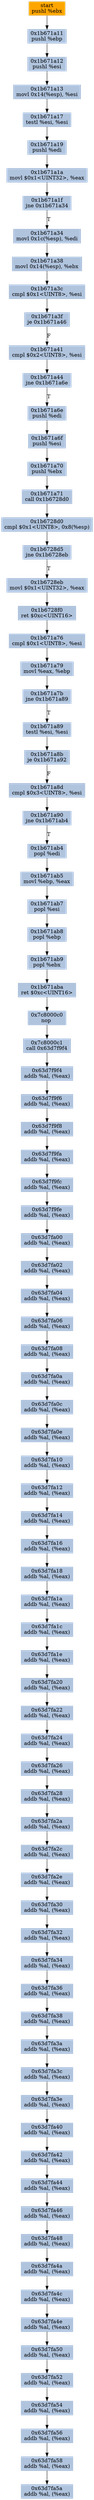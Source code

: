 digraph G {
node[shape=rectangle,style=filled,fillcolor=lightsteelblue,color=lightsteelblue]
bgcolor="transparent"
a0x1b671a10pushl_ebx[label="start\npushl %ebx",color="lightgrey",fillcolor="orange"];
a0x1b671a11pushl_ebp[label="0x1b671a11\npushl %ebp"];
a0x1b671a12pushl_esi[label="0x1b671a12\npushl %esi"];
a0x1b671a13movl_0x14esp__esi[label="0x1b671a13\nmovl 0x14(%esp), %esi"];
a0x1b671a17testl_esi_esi[label="0x1b671a17\ntestl %esi, %esi"];
a0x1b671a19pushl_edi[label="0x1b671a19\npushl %edi"];
a0x1b671a1amovl_0x1UINT32_eax[label="0x1b671a1a\nmovl $0x1<UINT32>, %eax"];
a0x1b671a1fjne_0x1b671a34[label="0x1b671a1f\njne 0x1b671a34"];
a0x1b671a34movl_0x1cesp__edi[label="0x1b671a34\nmovl 0x1c(%esp), %edi"];
a0x1b671a38movl_0x14esp__ebx[label="0x1b671a38\nmovl 0x14(%esp), %ebx"];
a0x1b671a3ccmpl_0x1UINT8_esi[label="0x1b671a3c\ncmpl $0x1<UINT8>, %esi"];
a0x1b671a3fje_0x1b671a46[label="0x1b671a3f\nje 0x1b671a46"];
a0x1b671a41cmpl_0x2UINT8_esi[label="0x1b671a41\ncmpl $0x2<UINT8>, %esi"];
a0x1b671a44jne_0x1b671a6e[label="0x1b671a44\njne 0x1b671a6e"];
a0x1b671a6epushl_edi[label="0x1b671a6e\npushl %edi"];
a0x1b671a6fpushl_esi[label="0x1b671a6f\npushl %esi"];
a0x1b671a70pushl_ebx[label="0x1b671a70\npushl %ebx"];
a0x1b671a71call_0x1b6728d0[label="0x1b671a71\ncall 0x1b6728d0"];
a0x1b6728d0cmpl_0x1UINT8_0x8esp_[label="0x1b6728d0\ncmpl $0x1<UINT8>, 0x8(%esp)"];
a0x1b6728d5jne_0x1b6728eb[label="0x1b6728d5\njne 0x1b6728eb"];
a0x1b6728ebmovl_0x1UINT32_eax[label="0x1b6728eb\nmovl $0x1<UINT32>, %eax"];
a0x1b6728f0ret_0xcUINT16[label="0x1b6728f0\nret $0xc<UINT16>"];
a0x1b671a76cmpl_0x1UINT8_esi[label="0x1b671a76\ncmpl $0x1<UINT8>, %esi"];
a0x1b671a79movl_eax_ebp[label="0x1b671a79\nmovl %eax, %ebp"];
a0x1b671a7bjne_0x1b671a89[label="0x1b671a7b\njne 0x1b671a89"];
a0x1b671a89testl_esi_esi[label="0x1b671a89\ntestl %esi, %esi"];
a0x1b671a8bje_0x1b671a92[label="0x1b671a8b\nje 0x1b671a92"];
a0x1b671a8dcmpl_0x3UINT8_esi[label="0x1b671a8d\ncmpl $0x3<UINT8>, %esi"];
a0x1b671a90jne_0x1b671ab4[label="0x1b671a90\njne 0x1b671ab4"];
a0x1b671ab4popl_edi[label="0x1b671ab4\npopl %edi"];
a0x1b671ab5movl_ebp_eax[label="0x1b671ab5\nmovl %ebp, %eax"];
a0x1b671ab7popl_esi[label="0x1b671ab7\npopl %esi"];
a0x1b671ab8popl_ebp[label="0x1b671ab8\npopl %ebp"];
a0x1b671ab9popl_ebx[label="0x1b671ab9\npopl %ebx"];
a0x1b671abaret_0xcUINT16[label="0x1b671aba\nret $0xc<UINT16>"];
a0x7c8000c0nop_[label="0x7c8000c0\nnop "];
a0x7c8000c1call_0x63d7f9f4[label="0x7c8000c1\ncall 0x63d7f9f4"];
a0x63d7f9f4addb_al_eax_[label="0x63d7f9f4\naddb %al, (%eax)"];
a0x63d7f9f6addb_al_eax_[label="0x63d7f9f6\naddb %al, (%eax)"];
a0x63d7f9f8addb_al_eax_[label="0x63d7f9f8\naddb %al, (%eax)"];
a0x63d7f9faaddb_al_eax_[label="0x63d7f9fa\naddb %al, (%eax)"];
a0x63d7f9fcaddb_al_eax_[label="0x63d7f9fc\naddb %al, (%eax)"];
a0x63d7f9feaddb_al_eax_[label="0x63d7f9fe\naddb %al, (%eax)"];
a0x63d7fa00addb_al_eax_[label="0x63d7fa00\naddb %al, (%eax)"];
a0x63d7fa02addb_al_eax_[label="0x63d7fa02\naddb %al, (%eax)"];
a0x63d7fa04addb_al_eax_[label="0x63d7fa04\naddb %al, (%eax)"];
a0x63d7fa06addb_al_eax_[label="0x63d7fa06\naddb %al, (%eax)"];
a0x63d7fa08addb_al_eax_[label="0x63d7fa08\naddb %al, (%eax)"];
a0x63d7fa0aaddb_al_eax_[label="0x63d7fa0a\naddb %al, (%eax)"];
a0x63d7fa0caddb_al_eax_[label="0x63d7fa0c\naddb %al, (%eax)"];
a0x63d7fa0eaddb_al_eax_[label="0x63d7fa0e\naddb %al, (%eax)"];
a0x63d7fa10addb_al_eax_[label="0x63d7fa10\naddb %al, (%eax)"];
a0x63d7fa12addb_al_eax_[label="0x63d7fa12\naddb %al, (%eax)"];
a0x63d7fa14addb_al_eax_[label="0x63d7fa14\naddb %al, (%eax)"];
a0x63d7fa16addb_al_eax_[label="0x63d7fa16\naddb %al, (%eax)"];
a0x63d7fa18addb_al_eax_[label="0x63d7fa18\naddb %al, (%eax)"];
a0x63d7fa1aaddb_al_eax_[label="0x63d7fa1a\naddb %al, (%eax)"];
a0x63d7fa1caddb_al_eax_[label="0x63d7fa1c\naddb %al, (%eax)"];
a0x63d7fa1eaddb_al_eax_[label="0x63d7fa1e\naddb %al, (%eax)"];
a0x63d7fa20addb_al_eax_[label="0x63d7fa20\naddb %al, (%eax)"];
a0x63d7fa22addb_al_eax_[label="0x63d7fa22\naddb %al, (%eax)"];
a0x63d7fa24addb_al_eax_[label="0x63d7fa24\naddb %al, (%eax)"];
a0x63d7fa26addb_al_eax_[label="0x63d7fa26\naddb %al, (%eax)"];
a0x63d7fa28addb_al_eax_[label="0x63d7fa28\naddb %al, (%eax)"];
a0x63d7fa2aaddb_al_eax_[label="0x63d7fa2a\naddb %al, (%eax)"];
a0x63d7fa2caddb_al_eax_[label="0x63d7fa2c\naddb %al, (%eax)"];
a0x63d7fa2eaddb_al_eax_[label="0x63d7fa2e\naddb %al, (%eax)"];
a0x63d7fa30addb_al_eax_[label="0x63d7fa30\naddb %al, (%eax)"];
a0x63d7fa32addb_al_eax_[label="0x63d7fa32\naddb %al, (%eax)"];
a0x63d7fa34addb_al_eax_[label="0x63d7fa34\naddb %al, (%eax)"];
a0x63d7fa36addb_al_eax_[label="0x63d7fa36\naddb %al, (%eax)"];
a0x63d7fa38addb_al_eax_[label="0x63d7fa38\naddb %al, (%eax)"];
a0x63d7fa3aaddb_al_eax_[label="0x63d7fa3a\naddb %al, (%eax)"];
a0x63d7fa3caddb_al_eax_[label="0x63d7fa3c\naddb %al, (%eax)"];
a0x63d7fa3eaddb_al_eax_[label="0x63d7fa3e\naddb %al, (%eax)"];
a0x63d7fa40addb_al_eax_[label="0x63d7fa40\naddb %al, (%eax)"];
a0x63d7fa42addb_al_eax_[label="0x63d7fa42\naddb %al, (%eax)"];
a0x63d7fa44addb_al_eax_[label="0x63d7fa44\naddb %al, (%eax)"];
a0x63d7fa46addb_al_eax_[label="0x63d7fa46\naddb %al, (%eax)"];
a0x63d7fa48addb_al_eax_[label="0x63d7fa48\naddb %al, (%eax)"];
a0x63d7fa4aaddb_al_eax_[label="0x63d7fa4a\naddb %al, (%eax)"];
a0x63d7fa4caddb_al_eax_[label="0x63d7fa4c\naddb %al, (%eax)"];
a0x63d7fa4eaddb_al_eax_[label="0x63d7fa4e\naddb %al, (%eax)"];
a0x63d7fa50addb_al_eax_[label="0x63d7fa50\naddb %al, (%eax)"];
a0x63d7fa52addb_al_eax_[label="0x63d7fa52\naddb %al, (%eax)"];
a0x63d7fa54addb_al_eax_[label="0x63d7fa54\naddb %al, (%eax)"];
a0x63d7fa56addb_al_eax_[label="0x63d7fa56\naddb %al, (%eax)"];
a0x63d7fa58addb_al_eax_[label="0x63d7fa58\naddb %al, (%eax)"];
a0x63d7fa5aaddb_al_eax_[label="0x63d7fa5a\naddb %al, (%eax)"];
a0x1b671a10pushl_ebx -> a0x1b671a11pushl_ebp [color="#000000"];
a0x1b671a11pushl_ebp -> a0x1b671a12pushl_esi [color="#000000"];
a0x1b671a12pushl_esi -> a0x1b671a13movl_0x14esp__esi [color="#000000"];
a0x1b671a13movl_0x14esp__esi -> a0x1b671a17testl_esi_esi [color="#000000"];
a0x1b671a17testl_esi_esi -> a0x1b671a19pushl_edi [color="#000000"];
a0x1b671a19pushl_edi -> a0x1b671a1amovl_0x1UINT32_eax [color="#000000"];
a0x1b671a1amovl_0x1UINT32_eax -> a0x1b671a1fjne_0x1b671a34 [color="#000000"];
a0x1b671a1fjne_0x1b671a34 -> a0x1b671a34movl_0x1cesp__edi [color="#000000",label="T"];
a0x1b671a34movl_0x1cesp__edi -> a0x1b671a38movl_0x14esp__ebx [color="#000000"];
a0x1b671a38movl_0x14esp__ebx -> a0x1b671a3ccmpl_0x1UINT8_esi [color="#000000"];
a0x1b671a3ccmpl_0x1UINT8_esi -> a0x1b671a3fje_0x1b671a46 [color="#000000"];
a0x1b671a3fje_0x1b671a46 -> a0x1b671a41cmpl_0x2UINT8_esi [color="#000000",label="F"];
a0x1b671a41cmpl_0x2UINT8_esi -> a0x1b671a44jne_0x1b671a6e [color="#000000"];
a0x1b671a44jne_0x1b671a6e -> a0x1b671a6epushl_edi [color="#000000",label="T"];
a0x1b671a6epushl_edi -> a0x1b671a6fpushl_esi [color="#000000"];
a0x1b671a6fpushl_esi -> a0x1b671a70pushl_ebx [color="#000000"];
a0x1b671a70pushl_ebx -> a0x1b671a71call_0x1b6728d0 [color="#000000"];
a0x1b671a71call_0x1b6728d0 -> a0x1b6728d0cmpl_0x1UINT8_0x8esp_ [color="#000000"];
a0x1b6728d0cmpl_0x1UINT8_0x8esp_ -> a0x1b6728d5jne_0x1b6728eb [color="#000000"];
a0x1b6728d5jne_0x1b6728eb -> a0x1b6728ebmovl_0x1UINT32_eax [color="#000000",label="T"];
a0x1b6728ebmovl_0x1UINT32_eax -> a0x1b6728f0ret_0xcUINT16 [color="#000000"];
a0x1b6728f0ret_0xcUINT16 -> a0x1b671a76cmpl_0x1UINT8_esi [color="#000000"];
a0x1b671a76cmpl_0x1UINT8_esi -> a0x1b671a79movl_eax_ebp [color="#000000"];
a0x1b671a79movl_eax_ebp -> a0x1b671a7bjne_0x1b671a89 [color="#000000"];
a0x1b671a7bjne_0x1b671a89 -> a0x1b671a89testl_esi_esi [color="#000000",label="T"];
a0x1b671a89testl_esi_esi -> a0x1b671a8bje_0x1b671a92 [color="#000000"];
a0x1b671a8bje_0x1b671a92 -> a0x1b671a8dcmpl_0x3UINT8_esi [color="#000000",label="F"];
a0x1b671a8dcmpl_0x3UINT8_esi -> a0x1b671a90jne_0x1b671ab4 [color="#000000"];
a0x1b671a90jne_0x1b671ab4 -> a0x1b671ab4popl_edi [color="#000000",label="T"];
a0x1b671ab4popl_edi -> a0x1b671ab5movl_ebp_eax [color="#000000"];
a0x1b671ab5movl_ebp_eax -> a0x1b671ab7popl_esi [color="#000000"];
a0x1b671ab7popl_esi -> a0x1b671ab8popl_ebp [color="#000000"];
a0x1b671ab8popl_ebp -> a0x1b671ab9popl_ebx [color="#000000"];
a0x1b671ab9popl_ebx -> a0x1b671abaret_0xcUINT16 [color="#000000"];
a0x1b671abaret_0xcUINT16 -> a0x7c8000c0nop_ [color="#000000"];
a0x7c8000c0nop_ -> a0x7c8000c1call_0x63d7f9f4 [color="#000000"];
a0x7c8000c1call_0x63d7f9f4 -> a0x63d7f9f4addb_al_eax_ [color="#000000"];
a0x63d7f9f4addb_al_eax_ -> a0x63d7f9f6addb_al_eax_ [color="#000000"];
a0x63d7f9f6addb_al_eax_ -> a0x63d7f9f8addb_al_eax_ [color="#000000"];
a0x63d7f9f8addb_al_eax_ -> a0x63d7f9faaddb_al_eax_ [color="#000000"];
a0x63d7f9faaddb_al_eax_ -> a0x63d7f9fcaddb_al_eax_ [color="#000000"];
a0x63d7f9fcaddb_al_eax_ -> a0x63d7f9feaddb_al_eax_ [color="#000000"];
a0x63d7f9feaddb_al_eax_ -> a0x63d7fa00addb_al_eax_ [color="#000000"];
a0x63d7fa00addb_al_eax_ -> a0x63d7fa02addb_al_eax_ [color="#000000"];
a0x63d7fa02addb_al_eax_ -> a0x63d7fa04addb_al_eax_ [color="#000000"];
a0x63d7fa04addb_al_eax_ -> a0x63d7fa06addb_al_eax_ [color="#000000"];
a0x63d7fa06addb_al_eax_ -> a0x63d7fa08addb_al_eax_ [color="#000000"];
a0x63d7fa08addb_al_eax_ -> a0x63d7fa0aaddb_al_eax_ [color="#000000"];
a0x63d7fa0aaddb_al_eax_ -> a0x63d7fa0caddb_al_eax_ [color="#000000"];
a0x63d7fa0caddb_al_eax_ -> a0x63d7fa0eaddb_al_eax_ [color="#000000"];
a0x63d7fa0eaddb_al_eax_ -> a0x63d7fa10addb_al_eax_ [color="#000000"];
a0x63d7fa10addb_al_eax_ -> a0x63d7fa12addb_al_eax_ [color="#000000"];
a0x63d7fa12addb_al_eax_ -> a0x63d7fa14addb_al_eax_ [color="#000000"];
a0x63d7fa14addb_al_eax_ -> a0x63d7fa16addb_al_eax_ [color="#000000"];
a0x63d7fa16addb_al_eax_ -> a0x63d7fa18addb_al_eax_ [color="#000000"];
a0x63d7fa18addb_al_eax_ -> a0x63d7fa1aaddb_al_eax_ [color="#000000"];
a0x63d7fa1aaddb_al_eax_ -> a0x63d7fa1caddb_al_eax_ [color="#000000"];
a0x63d7fa1caddb_al_eax_ -> a0x63d7fa1eaddb_al_eax_ [color="#000000"];
a0x63d7fa1eaddb_al_eax_ -> a0x63d7fa20addb_al_eax_ [color="#000000"];
a0x63d7fa20addb_al_eax_ -> a0x63d7fa22addb_al_eax_ [color="#000000"];
a0x63d7fa22addb_al_eax_ -> a0x63d7fa24addb_al_eax_ [color="#000000"];
a0x63d7fa24addb_al_eax_ -> a0x63d7fa26addb_al_eax_ [color="#000000"];
a0x63d7fa26addb_al_eax_ -> a0x63d7fa28addb_al_eax_ [color="#000000"];
a0x63d7fa28addb_al_eax_ -> a0x63d7fa2aaddb_al_eax_ [color="#000000"];
a0x63d7fa2aaddb_al_eax_ -> a0x63d7fa2caddb_al_eax_ [color="#000000"];
a0x63d7fa2caddb_al_eax_ -> a0x63d7fa2eaddb_al_eax_ [color="#000000"];
a0x63d7fa2eaddb_al_eax_ -> a0x63d7fa30addb_al_eax_ [color="#000000"];
a0x63d7fa30addb_al_eax_ -> a0x63d7fa32addb_al_eax_ [color="#000000"];
a0x63d7fa32addb_al_eax_ -> a0x63d7fa34addb_al_eax_ [color="#000000"];
a0x63d7fa34addb_al_eax_ -> a0x63d7fa36addb_al_eax_ [color="#000000"];
a0x63d7fa36addb_al_eax_ -> a0x63d7fa38addb_al_eax_ [color="#000000"];
a0x63d7fa38addb_al_eax_ -> a0x63d7fa3aaddb_al_eax_ [color="#000000"];
a0x63d7fa3aaddb_al_eax_ -> a0x63d7fa3caddb_al_eax_ [color="#000000"];
a0x63d7fa3caddb_al_eax_ -> a0x63d7fa3eaddb_al_eax_ [color="#000000"];
a0x63d7fa3eaddb_al_eax_ -> a0x63d7fa40addb_al_eax_ [color="#000000"];
a0x63d7fa40addb_al_eax_ -> a0x63d7fa42addb_al_eax_ [color="#000000"];
a0x63d7fa42addb_al_eax_ -> a0x63d7fa44addb_al_eax_ [color="#000000"];
a0x63d7fa44addb_al_eax_ -> a0x63d7fa46addb_al_eax_ [color="#000000"];
a0x63d7fa46addb_al_eax_ -> a0x63d7fa48addb_al_eax_ [color="#000000"];
a0x63d7fa48addb_al_eax_ -> a0x63d7fa4aaddb_al_eax_ [color="#000000"];
a0x63d7fa4aaddb_al_eax_ -> a0x63d7fa4caddb_al_eax_ [color="#000000"];
a0x63d7fa4caddb_al_eax_ -> a0x63d7fa4eaddb_al_eax_ [color="#000000"];
a0x63d7fa4eaddb_al_eax_ -> a0x63d7fa50addb_al_eax_ [color="#000000"];
a0x63d7fa50addb_al_eax_ -> a0x63d7fa52addb_al_eax_ [color="#000000"];
a0x63d7fa52addb_al_eax_ -> a0x63d7fa54addb_al_eax_ [color="#000000"];
a0x63d7fa54addb_al_eax_ -> a0x63d7fa56addb_al_eax_ [color="#000000"];
a0x63d7fa56addb_al_eax_ -> a0x63d7fa58addb_al_eax_ [color="#000000"];
a0x63d7fa58addb_al_eax_ -> a0x63d7fa5aaddb_al_eax_ [color="#000000"];
}
